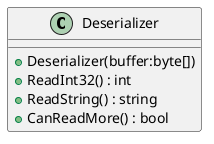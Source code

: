 @startuml
class Deserializer {
    + Deserializer(buffer:byte[])
    + ReadInt32() : int
    + ReadString() : string
    + CanReadMore() : bool
}
@enduml
